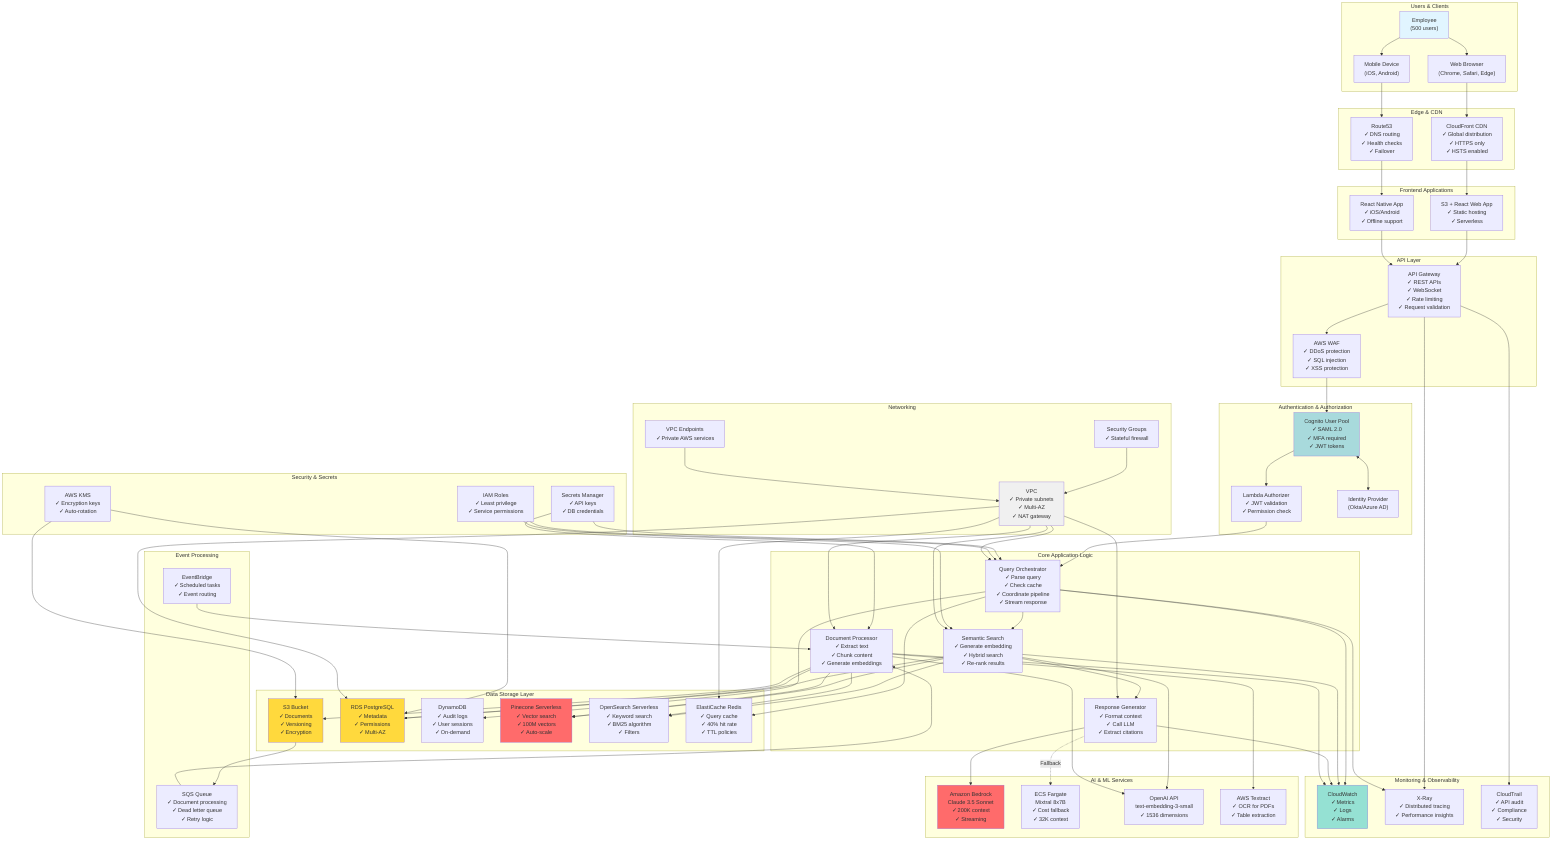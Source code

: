 graph TB
    subgraph "Users & Clients"
        Employee["Employee<br/>(500 users)"]
        WebBrowser["Web Browser<br/>(Chrome, Safari, Edge)"]
        Mobile["Mobile Device<br/>(iOS, Android)"]
    end

    subgraph "Edge & CDN"
        CloudFront["CloudFront CDN<br/>✓ Global distribution<br/>✓ HTTPS only<br/>✓ HSTS enabled"]
        Route53["Route53<br/>✓ DNS routing<br/>✓ Health checks<br/>✓ Failover"]
    end

    subgraph "Frontend Applications"
        S3Web["S3 + React Web App<br/>✓ Static hosting<br/>✓ Serverless"]
        ReactNative["React Native App<br/>✓ iOS/Android<br/>✓ Offline support"]
    end

    subgraph "API Layer"
        APIGateway["API Gateway<br/>✓ REST APIs<br/>✓ WebSocket<br/>✓ Rate limiting<br/>✓ Request validation"]
        WAF["AWS WAF<br/>✓ DDoS protection<br/>✓ SQL injection<br/>✓ XSS protection"]
    end

    subgraph "Authentication & Authorization"
        Cognito["Cognito User Pool<br/>✓ SAML 2.0<br/>✓ MFA required<br/>✓ JWT tokens"]
        LambdaAuth["Lambda Authorizer<br/>✓ JWT validation<br/>✓ Permission check"]
        IDP["Identity Provider<br/>(Okta/Azure AD)"]
    end

    subgraph "Core Application Logic"
        QueryLambda["Query Orchestrator<br/>✓ Parse query<br/>✓ Check cache<br/>✓ Coordinate pipeline<br/>✓ Stream response"]
        SearchLambda["Semantic Search<br/>✓ Generate embedding<br/>✓ Hybrid search<br/>✓ Re-rank results"]
        GenLambda["Response Generator<br/>✓ Format context<br/>✓ Call LLM<br/>✓ Extract citations"]
        DocLambda["Document Processor<br/>✓ Extract text<br/>✓ Chunk content<br/>✓ Generate embeddings"]
    end

    subgraph "AI & ML Services"
        Bedrock["Amazon Bedrock<br/>Claude 3.5 Sonnet<br/>✓ 200K context<br/>✓ Streaming"]
        Mixtral["ECS Fargate<br/>Mixtral 8x7B<br/>✓ Cost fallback<br/>✓ 32K context"]
        OpenAIEmbed["OpenAI API<br/>text-embedding-3-small<br/>✓ 1536 dimensions"]
        Textract["AWS Textract<br/>✓ OCR for PDFs<br/>✓ Table extraction"]
    end

    subgraph "Data Storage Layer"
        S3["S3 Bucket<br/>✓ Documents<br/>✓ Versioning<br/>✓ Encryption"]
        RDS["RDS PostgreSQL<br/>✓ Metadata<br/>✓ Permissions<br/>✓ Multi-AZ"]
        DynamoDB["DynamoDB<br/>✓ Audit logs<br/>✓ User sessions<br/>✓ On-demand"]
        Pinecone["Pinecone Serverless<br/>✓ Vector search<br/>✓ 100M vectors<br/>✓ Auto-scale"]
        OpenSearch["OpenSearch Serverless<br/>✓ Keyword search<br/>✓ BM25 algorithm<br/>✓ Filters"]
        Cache["ElastiCache Redis<br/>✓ Query cache<br/>✓ 40% hit rate<br/>✓ TTL policies"]
    end

    subgraph "Event Processing"
        SQS["SQS Queue<br/>✓ Document processing<br/>✓ Dead letter queue<br/>✓ Retry logic"]
        EventBridge["EventBridge<br/>✓ Scheduled tasks<br/>✓ Event routing"]
    end

    subgraph "Monitoring & Observability"
        CloudWatch["CloudWatch<br/>✓ Metrics<br/>✓ Logs<br/>✓ Alarms"]
        XRay["X-Ray<br/>✓ Distributed tracing<br/>✓ Performance insights"]
        CloudTrail["CloudTrail<br/>✓ API audit<br/>✓ Compliance<br/>✓ Security"]
    end

    subgraph "Security & Secrets"
        KMS["AWS KMS<br/>✓ Encryption keys<br/>✓ Auto-rotation"]
        Secrets["Secrets Manager<br/>✓ API keys<br/>✓ DB credentials"]
        IAM["IAM Roles<br/>✓ Least privilege<br/>✓ Service permissions"]
    end

    subgraph "Networking"
        VPC["VPC<br/>✓ Private subnets<br/>✓ Multi-AZ<br/>✓ NAT gateway"]
        SG["Security Groups<br/>✓ Stateful firewall"]
        VPCEndpoint["VPC Endpoints<br/>✓ Private AWS services"]
    end

    %% User connections
    Employee --> WebBrowser
    Employee --> Mobile
    WebBrowser --> CloudFront
    Mobile --> Route53
    
    %% Frontend
    CloudFront --> S3Web
    Route53 --> ReactNative
    S3Web --> APIGateway
    ReactNative --> APIGateway
    
    %% API & Auth
    APIGateway --> WAF
    WAF --> Cognito
    Cognito <--> IDP
    Cognito --> LambdaAuth
    
    %% Core logic flow
    LambdaAuth --> QueryLambda
    QueryLambda --> Cache
    QueryLambda --> SearchLambda
    SearchLambda --> GenLambda
    
    %% AI services
    SearchLambda --> OpenAIEmbed
    GenLambda --> Bedrock
    GenLambda -.->|Fallback| Mixtral
    DocLambda --> Textract
    DocLambda --> OpenAIEmbed
    
    %% Data storage
    QueryLambda --> DynamoDB
    SearchLambda --> Pinecone
    SearchLambda --> OpenSearch
    SearchLambda --> RDS
    DocLambda --> S3
    DocLambda --> Pinecone
    DocLambda --> OpenSearch
    DocLambda --> RDS
    
    %% Event processing
    S3 --> SQS
    SQS --> DocLambda
    EventBridge --> DocLambda
    
    %% Monitoring
    QueryLambda --> CloudWatch
    SearchLambda --> CloudWatch
    GenLambda --> CloudWatch
    DocLambda --> CloudWatch
    APIGateway --> XRay
    QueryLambda --> XRay
    APIGateway --> CloudTrail
    
    %% Security
    KMS --> S3
    KMS --> RDS
    Secrets --> QueryLambda
    Secrets --> DocLambda
    IAM --> QueryLambda
    IAM --> SearchLambda
    
    %% Network
    VPC --> QueryLambda
    VPC --> SearchLambda
    VPC --> GenLambda
    VPC --> DocLambda
    VPC --> RDS
    VPC --> Cache
    SG --> VPC
    VPCEndpoint --> VPC

    style Employee fill:#e1f5ff
    style Bedrock fill:#ff6b6b
    style Pinecone fill:#ff6b6b
    style RDS fill:#ffd93d
    style S3 fill:#ffd93d
    style CloudWatch fill:#95e1d3
    style Cognito fill:#a8dadc
    style VPC fill:#f0f0f0